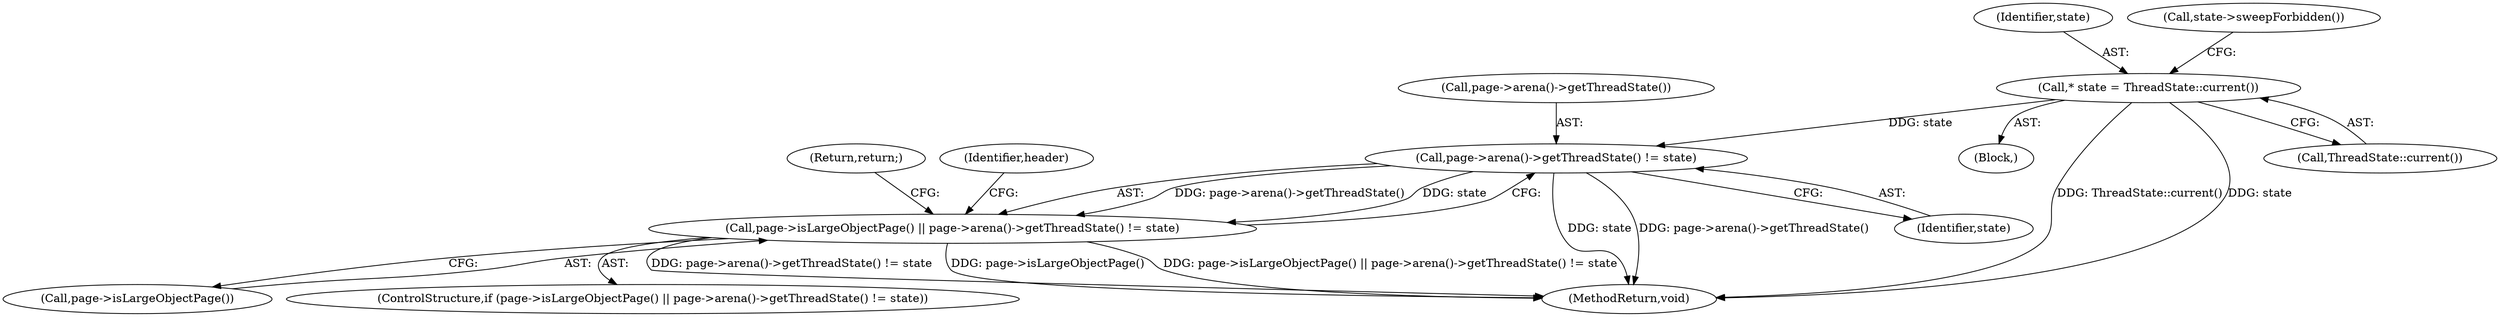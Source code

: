digraph "0_Chrome_0749ec24fae74ec32d0567eef0e5ec43c84dbcb9_1@API" {
"1000108" [label="(Call,* state = ThreadState::current())"];
"1000125" [label="(Call,page->arena()->getThreadState() != state)"];
"1000123" [label="(Call,page->isLargeObjectPage() || page->arena()->getThreadState() != state)"];
"1000102" [label="(Block,)"];
"1000109" [label="(Identifier,state)"];
"1000125" [label="(Call,page->arena()->getThreadState() != state)"];
"1000124" [label="(Call,page->isLargeObjectPage())"];
"1000122" [label="(ControlStructure,if (page->isLargeObjectPage() || page->arena()->getThreadState() != state))"];
"1000128" [label="(Return,return;)"];
"1000112" [label="(Call,state->sweepForbidden())"];
"1000140" [label="(MethodReturn,void)"];
"1000110" [label="(Call,ThreadState::current())"];
"1000127" [label="(Identifier,state)"];
"1000126" [label="(Call,page->arena()->getThreadState())"];
"1000131" [label="(Identifier,header)"];
"1000108" [label="(Call,* state = ThreadState::current())"];
"1000123" [label="(Call,page->isLargeObjectPage() || page->arena()->getThreadState() != state)"];
"1000108" -> "1000102"  [label="AST: "];
"1000108" -> "1000110"  [label="CFG: "];
"1000109" -> "1000108"  [label="AST: "];
"1000110" -> "1000108"  [label="AST: "];
"1000112" -> "1000108"  [label="CFG: "];
"1000108" -> "1000140"  [label="DDG: ThreadState::current()"];
"1000108" -> "1000140"  [label="DDG: state"];
"1000108" -> "1000125"  [label="DDG: state"];
"1000125" -> "1000123"  [label="AST: "];
"1000125" -> "1000127"  [label="CFG: "];
"1000126" -> "1000125"  [label="AST: "];
"1000127" -> "1000125"  [label="AST: "];
"1000123" -> "1000125"  [label="CFG: "];
"1000125" -> "1000140"  [label="DDG: state"];
"1000125" -> "1000140"  [label="DDG: page->arena()->getThreadState()"];
"1000125" -> "1000123"  [label="DDG: page->arena()->getThreadState()"];
"1000125" -> "1000123"  [label="DDG: state"];
"1000123" -> "1000122"  [label="AST: "];
"1000123" -> "1000124"  [label="CFG: "];
"1000124" -> "1000123"  [label="AST: "];
"1000128" -> "1000123"  [label="CFG: "];
"1000131" -> "1000123"  [label="CFG: "];
"1000123" -> "1000140"  [label="DDG: page->arena()->getThreadState() != state"];
"1000123" -> "1000140"  [label="DDG: page->isLargeObjectPage()"];
"1000123" -> "1000140"  [label="DDG: page->isLargeObjectPage() || page->arena()->getThreadState() != state"];
}
